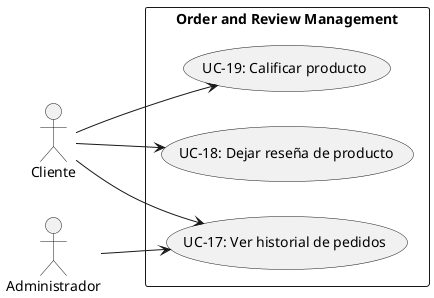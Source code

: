 @startuml order and review management

left to right direction
actor Cliente
actor Administrador

rectangle "Order and Review Management" {
    usecase "UC-17: Ver historial de pedidos" as UC17
    usecase "UC-18: Dejar reseña de producto" as UC18
    usecase "UC-19: Calificar producto" as UC19
}

Cliente --> UC17
Cliente --> UC18
Cliente --> UC19

Administrador --> UC17

@enduml